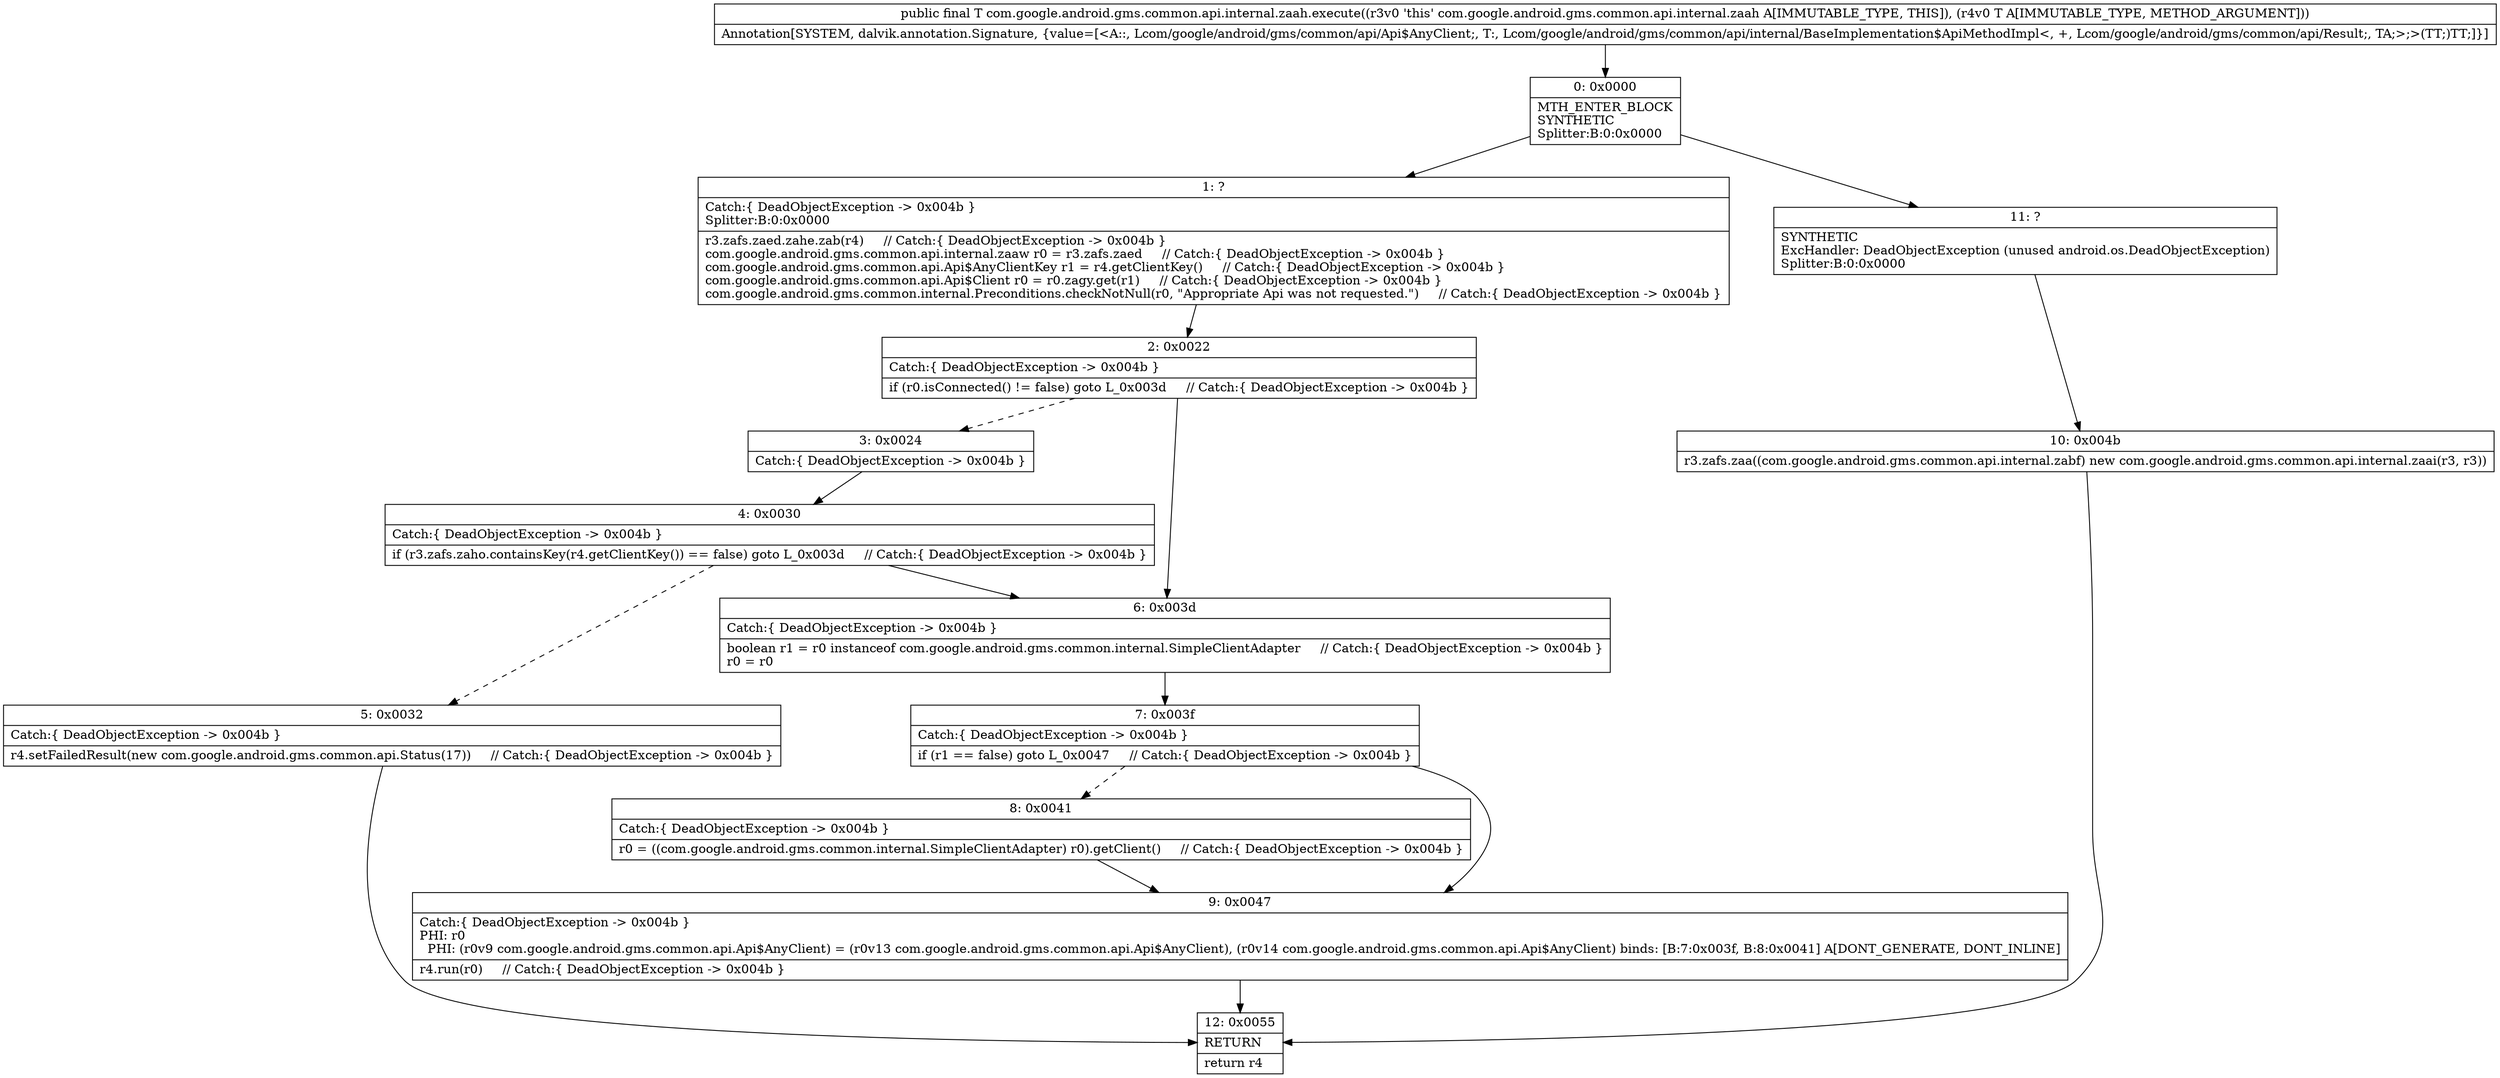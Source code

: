 digraph "CFG forcom.google.android.gms.common.api.internal.zaah.execute(Lcom\/google\/android\/gms\/common\/api\/internal\/BaseImplementation$ApiMethodImpl;)Lcom\/google\/android\/gms\/common\/api\/internal\/BaseImplementation$ApiMethodImpl;" {
Node_0 [shape=record,label="{0\:\ 0x0000|MTH_ENTER_BLOCK\lSYNTHETIC\lSplitter:B:0:0x0000\l}"];
Node_1 [shape=record,label="{1\:\ ?|Catch:\{ DeadObjectException \-\> 0x004b \}\lSplitter:B:0:0x0000\l|r3.zafs.zaed.zahe.zab(r4)     \/\/ Catch:\{ DeadObjectException \-\> 0x004b \}\lcom.google.android.gms.common.api.internal.zaaw r0 = r3.zafs.zaed     \/\/ Catch:\{ DeadObjectException \-\> 0x004b \}\lcom.google.android.gms.common.api.Api$AnyClientKey r1 = r4.getClientKey()     \/\/ Catch:\{ DeadObjectException \-\> 0x004b \}\lcom.google.android.gms.common.api.Api$Client r0 = r0.zagy.get(r1)     \/\/ Catch:\{ DeadObjectException \-\> 0x004b \}\lcom.google.android.gms.common.internal.Preconditions.checkNotNull(r0, \"Appropriate Api was not requested.\")     \/\/ Catch:\{ DeadObjectException \-\> 0x004b \}\l}"];
Node_2 [shape=record,label="{2\:\ 0x0022|Catch:\{ DeadObjectException \-\> 0x004b \}\l|if (r0.isConnected() != false) goto L_0x003d     \/\/ Catch:\{ DeadObjectException \-\> 0x004b \}\l}"];
Node_3 [shape=record,label="{3\:\ 0x0024|Catch:\{ DeadObjectException \-\> 0x004b \}\l}"];
Node_4 [shape=record,label="{4\:\ 0x0030|Catch:\{ DeadObjectException \-\> 0x004b \}\l|if (r3.zafs.zaho.containsKey(r4.getClientKey()) == false) goto L_0x003d     \/\/ Catch:\{ DeadObjectException \-\> 0x004b \}\l}"];
Node_5 [shape=record,label="{5\:\ 0x0032|Catch:\{ DeadObjectException \-\> 0x004b \}\l|r4.setFailedResult(new com.google.android.gms.common.api.Status(17))     \/\/ Catch:\{ DeadObjectException \-\> 0x004b \}\l}"];
Node_6 [shape=record,label="{6\:\ 0x003d|Catch:\{ DeadObjectException \-\> 0x004b \}\l|boolean r1 = r0 instanceof com.google.android.gms.common.internal.SimpleClientAdapter     \/\/ Catch:\{ DeadObjectException \-\> 0x004b \}\lr0 = r0\l}"];
Node_7 [shape=record,label="{7\:\ 0x003f|Catch:\{ DeadObjectException \-\> 0x004b \}\l|if (r1 == false) goto L_0x0047     \/\/ Catch:\{ DeadObjectException \-\> 0x004b \}\l}"];
Node_8 [shape=record,label="{8\:\ 0x0041|Catch:\{ DeadObjectException \-\> 0x004b \}\l|r0 = ((com.google.android.gms.common.internal.SimpleClientAdapter) r0).getClient()     \/\/ Catch:\{ DeadObjectException \-\> 0x004b \}\l}"];
Node_9 [shape=record,label="{9\:\ 0x0047|Catch:\{ DeadObjectException \-\> 0x004b \}\lPHI: r0 \l  PHI: (r0v9 com.google.android.gms.common.api.Api$AnyClient) = (r0v13 com.google.android.gms.common.api.Api$AnyClient), (r0v14 com.google.android.gms.common.api.Api$AnyClient) binds: [B:7:0x003f, B:8:0x0041] A[DONT_GENERATE, DONT_INLINE]\l|r4.run(r0)     \/\/ Catch:\{ DeadObjectException \-\> 0x004b \}\l}"];
Node_10 [shape=record,label="{10\:\ 0x004b|r3.zafs.zaa((com.google.android.gms.common.api.internal.zabf) new com.google.android.gms.common.api.internal.zaai(r3, r3))\l}"];
Node_11 [shape=record,label="{11\:\ ?|SYNTHETIC\lExcHandler: DeadObjectException (unused android.os.DeadObjectException)\lSplitter:B:0:0x0000\l}"];
Node_12 [shape=record,label="{12\:\ 0x0055|RETURN\l|return r4\l}"];
MethodNode[shape=record,label="{public final T com.google.android.gms.common.api.internal.zaah.execute((r3v0 'this' com.google.android.gms.common.api.internal.zaah A[IMMUTABLE_TYPE, THIS]), (r4v0 T A[IMMUTABLE_TYPE, METHOD_ARGUMENT]))  | Annotation[SYSTEM, dalvik.annotation.Signature, \{value=[\<A::, Lcom\/google\/android\/gms\/common\/api\/Api$AnyClient;, T:, Lcom\/google\/android\/gms\/common\/api\/internal\/BaseImplementation$ApiMethodImpl\<, +, Lcom\/google\/android\/gms\/common\/api\/Result;, TA;\>;\>(TT;)TT;]\}]\l}"];
MethodNode -> Node_0;
Node_0 -> Node_1;
Node_0 -> Node_11;
Node_1 -> Node_2;
Node_2 -> Node_3[style=dashed];
Node_2 -> Node_6;
Node_3 -> Node_4;
Node_4 -> Node_5[style=dashed];
Node_4 -> Node_6;
Node_5 -> Node_12;
Node_6 -> Node_7;
Node_7 -> Node_8[style=dashed];
Node_7 -> Node_9;
Node_8 -> Node_9;
Node_9 -> Node_12;
Node_10 -> Node_12;
Node_11 -> Node_10;
}

